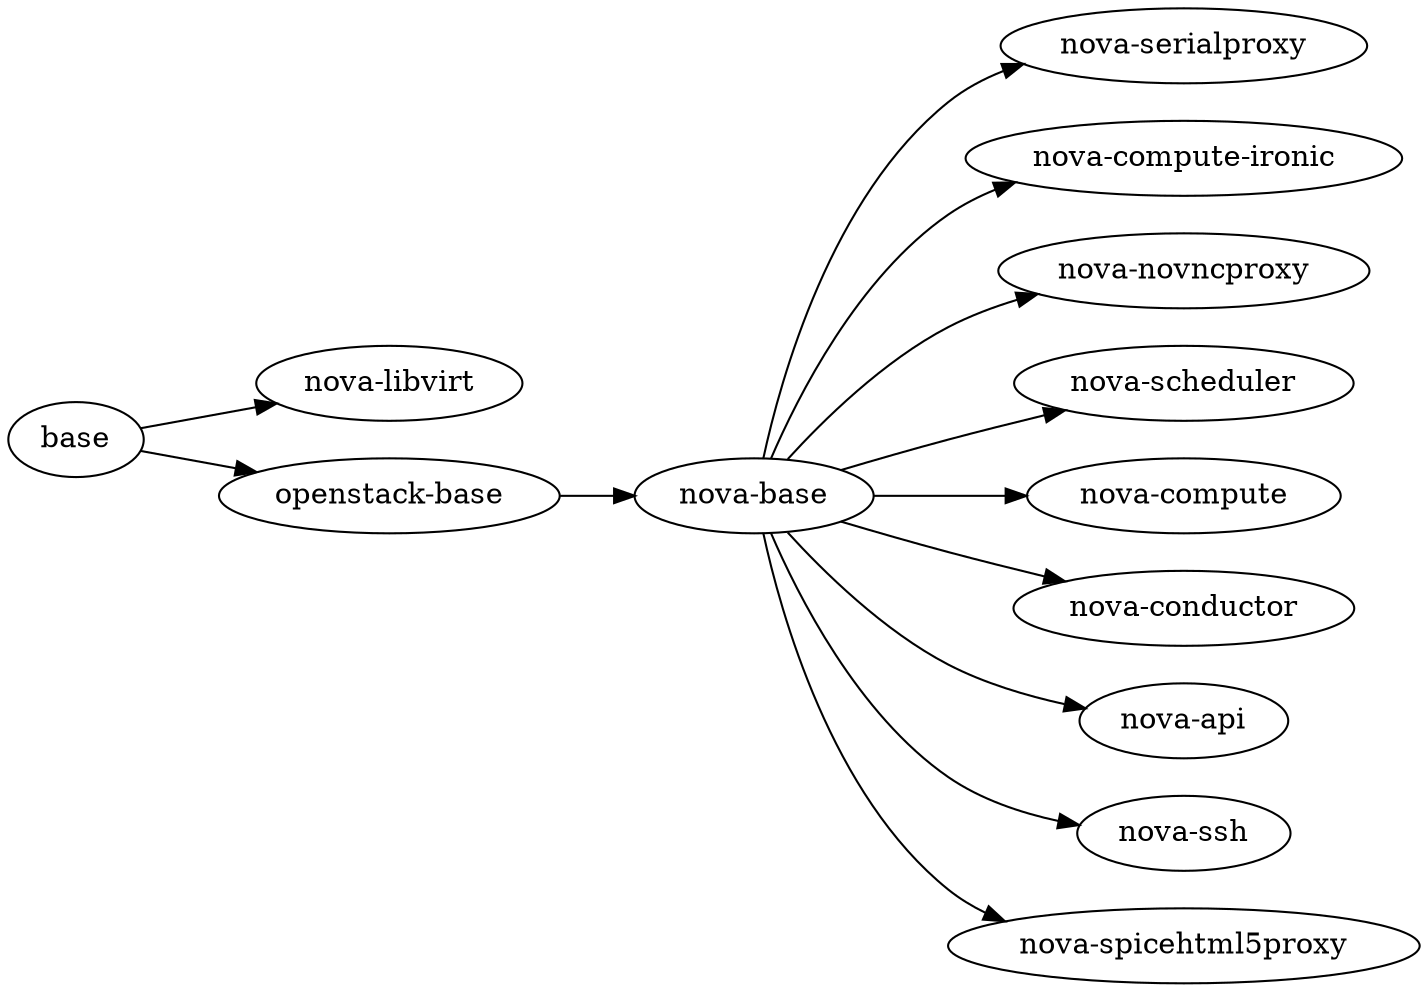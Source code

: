 // Docker Images Dependency
digraph {
rankdir=LR	"nova-serialproxy"
	"nova-base" -> "nova-serialproxy"
	"nova-libvirt"
	base -> "nova-libvirt"
	"nova-compute-ironic"
	"nova-base" -> "nova-compute-ironic"
	"nova-base"
	"openstack-base" -> "nova-base"
	"nova-novncproxy"
	"nova-base" -> "nova-novncproxy"
	"nova-scheduler"
	"nova-base" -> "nova-scheduler"
	"nova-compute"
	"nova-base" -> "nova-compute"
	"nova-conductor"
	"nova-base" -> "nova-conductor"
	"nova-api"
	"nova-base" -> "nova-api"
	"nova-ssh"
	"nova-base" -> "nova-ssh"
	"nova-spicehtml5proxy"
	"nova-base" -> "nova-spicehtml5proxy"
	base
	"openstack-base"
	base -> "openstack-base"
}
